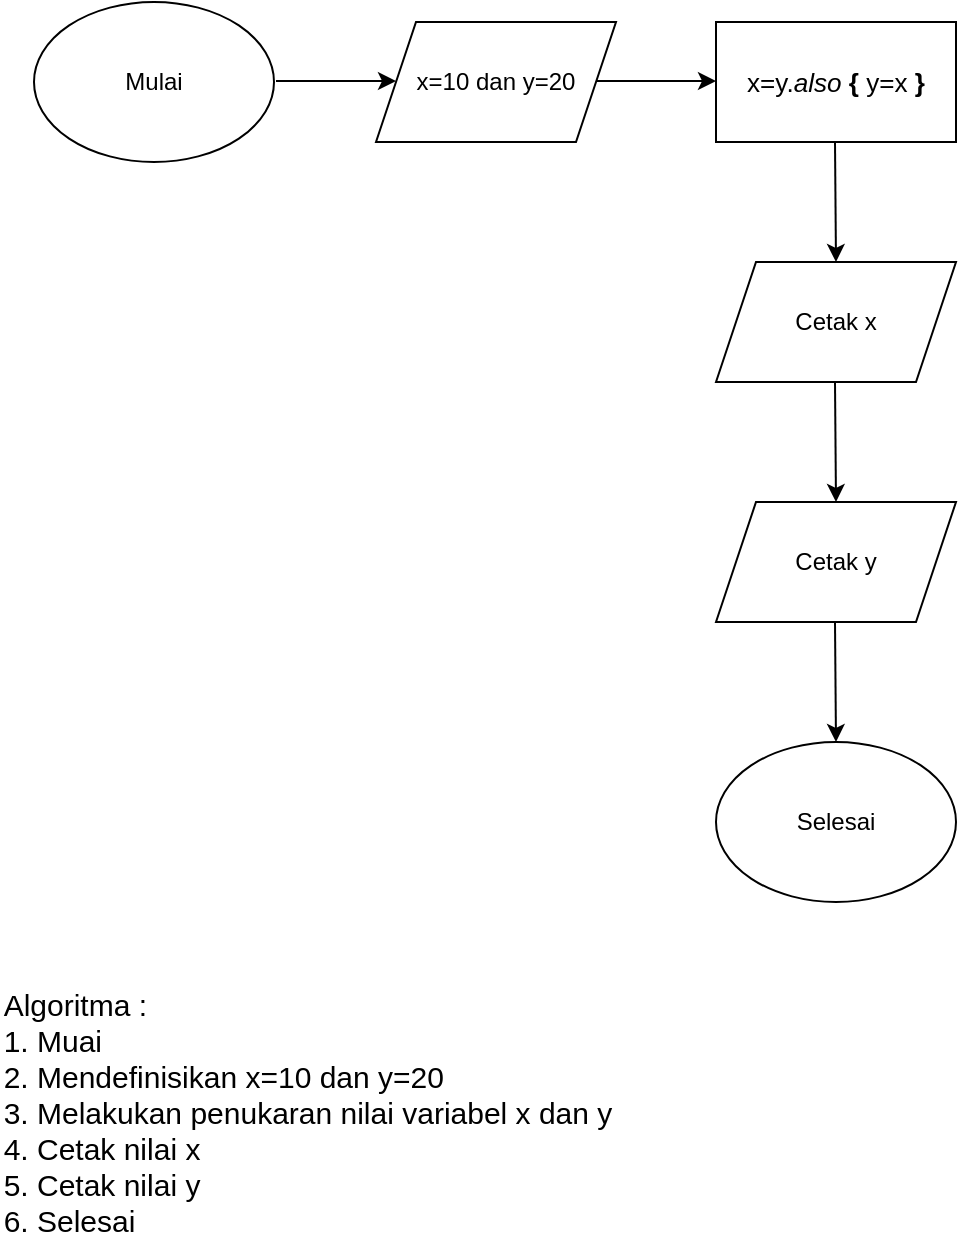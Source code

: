 <mxfile version="13.5.7" type="device"><diagram id="C5RBs43oDa-KdzZeNtuy" name="Page-1"><mxGraphModel dx="852" dy="494" grid="1" gridSize="10" guides="1" tooltips="1" connect="1" arrows="1" fold="1" page="1" pageScale="1" pageWidth="827" pageHeight="1169" math="0" shadow="0"><root><mxCell id="WIyWlLk6GJQsqaUBKTNV-0"/><mxCell id="WIyWlLk6GJQsqaUBKTNV-1" parent="WIyWlLk6GJQsqaUBKTNV-0"/><mxCell id="lbqN5__ZkxWVVRepHb6k-0" value="Mulai" style="ellipse;whiteSpace=wrap;html=1;" parent="WIyWlLk6GJQsqaUBKTNV-1" vertex="1"><mxGeometry x="59" y="20" width="120" height="80" as="geometry"/></mxCell><mxCell id="lbqN5__ZkxWVVRepHb6k-1" value="" style="endArrow=classic;html=1;" parent="WIyWlLk6GJQsqaUBKTNV-1" edge="1"><mxGeometry width="50" height="50" relative="1" as="geometry"><mxPoint x="180" y="59.5" as="sourcePoint"/><mxPoint x="240" y="59.5" as="targetPoint"/></mxGeometry></mxCell><mxCell id="lbqN5__ZkxWVVRepHb6k-3" value="" style="endArrow=classic;html=1;" parent="WIyWlLk6GJQsqaUBKTNV-1" edge="1"><mxGeometry width="50" height="50" relative="1" as="geometry"><mxPoint x="340" y="59.5" as="sourcePoint"/><mxPoint x="400" y="59.5" as="targetPoint"/></mxGeometry></mxCell><mxCell id="lbqN5__ZkxWVVRepHb6k-4" value="&lt;pre style=&quot;font-size: 9.8pt&quot;&gt;&lt;span style=&quot;background-color: rgb(255 , 255 , 255)&quot;&gt;&lt;font face=&quot;Helvetica&quot;&gt;x=y.&lt;span style=&quot;font-style: italic&quot;&gt;also &lt;/span&gt;&lt;span style=&quot;font-weight: bold&quot;&gt;{ &lt;/span&gt;y=x &lt;span style=&quot;font-weight: bold&quot;&gt;}&lt;/span&gt;&lt;/font&gt;&lt;/span&gt;&lt;/pre&gt;" style="rounded=0;whiteSpace=wrap;html=1;" parent="WIyWlLk6GJQsqaUBKTNV-1" vertex="1"><mxGeometry x="400" y="30" width="120" height="60" as="geometry"/></mxCell><mxCell id="lbqN5__ZkxWVVRepHb6k-6" value="" style="endArrow=classic;html=1;" parent="WIyWlLk6GJQsqaUBKTNV-1" edge="1"><mxGeometry width="50" height="50" relative="1" as="geometry"><mxPoint x="459.5" y="90" as="sourcePoint"/><mxPoint x="460" y="150" as="targetPoint"/></mxGeometry></mxCell><mxCell id="lbqN5__ZkxWVVRepHb6k-7" value="Cetak x" style="shape=parallelogram;perimeter=parallelogramPerimeter;whiteSpace=wrap;html=1;fixedSize=1;" parent="WIyWlLk6GJQsqaUBKTNV-1" vertex="1"><mxGeometry x="400" y="150" width="120" height="60" as="geometry"/></mxCell><mxCell id="lbqN5__ZkxWVVRepHb6k-8" value="" style="endArrow=classic;html=1;" parent="WIyWlLk6GJQsqaUBKTNV-1" edge="1"><mxGeometry width="50" height="50" relative="1" as="geometry"><mxPoint x="459.5" y="210" as="sourcePoint"/><mxPoint x="460" y="270" as="targetPoint"/></mxGeometry></mxCell><mxCell id="lbqN5__ZkxWVVRepHb6k-9" value="Cetak y" style="shape=parallelogram;perimeter=parallelogramPerimeter;whiteSpace=wrap;html=1;fixedSize=1;" parent="WIyWlLk6GJQsqaUBKTNV-1" vertex="1"><mxGeometry x="400" y="270" width="120" height="60" as="geometry"/></mxCell><mxCell id="lbqN5__ZkxWVVRepHb6k-10" value="" style="endArrow=classic;html=1;" parent="WIyWlLk6GJQsqaUBKTNV-1" edge="1"><mxGeometry width="50" height="50" relative="1" as="geometry"><mxPoint x="459.5" y="330" as="sourcePoint"/><mxPoint x="460" y="390" as="targetPoint"/></mxGeometry></mxCell><mxCell id="lbqN5__ZkxWVVRepHb6k-11" value="Selesai" style="ellipse;whiteSpace=wrap;html=1;" parent="WIyWlLk6GJQsqaUBKTNV-1" vertex="1"><mxGeometry x="400" y="390" width="120" height="80" as="geometry"/></mxCell><mxCell id="lbqN5__ZkxWVVRepHb6k-13" value="&lt;div style=&quot;text-align: justify ; font-size: 15px&quot;&gt;&lt;font style=&quot;font-size: 15px&quot;&gt;Algoritma :&lt;/font&gt;&lt;/div&gt;&lt;div style=&quot;text-align: justify ; font-size: 15px&quot;&gt;&lt;span&gt;&lt;font style=&quot;font-size: 15px&quot;&gt;1. Muai&lt;/font&gt;&lt;/span&gt;&lt;/div&gt;&lt;div style=&quot;text-align: justify ; font-size: 15px&quot;&gt;&lt;span&gt;&lt;font style=&quot;font-size: 15px&quot;&gt;2. Mendefinisikan x=10 dan y=20&lt;/font&gt;&lt;/span&gt;&lt;/div&gt;&lt;div style=&quot;text-align: justify ; font-size: 15px&quot;&gt;&lt;span&gt;&lt;font style=&quot;font-size: 15px&quot;&gt;3. Melakukan penukaran nilai variabel x dan y&lt;/font&gt;&lt;/span&gt;&lt;/div&gt;&lt;div style=&quot;text-align: justify ; font-size: 15px&quot;&gt;&lt;span&gt;&lt;font style=&quot;font-size: 15px&quot;&gt;4. Cetak nilai x&lt;/font&gt;&lt;/span&gt;&lt;/div&gt;&lt;div style=&quot;text-align: justify ; font-size: 15px&quot;&gt;&lt;span&gt;&lt;font style=&quot;font-size: 15px&quot;&gt;5. Cetak nilai y&lt;/font&gt;&lt;/span&gt;&lt;/div&gt;&lt;div style=&quot;text-align: justify ; font-size: 15px&quot;&gt;&lt;font style=&quot;font-size: 15px&quot;&gt;6. Selesai&lt;/font&gt;&lt;/div&gt;" style="text;html=1;strokeColor=none;fillColor=none;align=center;verticalAlign=middle;whiteSpace=wrap;rounded=0;" parent="WIyWlLk6GJQsqaUBKTNV-1" vertex="1"><mxGeometry x="42" y="510" width="308" height="130" as="geometry"/></mxCell><mxCell id="Xuvt3IcbgxItqHBDSRAt-0" value="&lt;span&gt;x=10 dan y=20&lt;/span&gt;" style="shape=parallelogram;perimeter=parallelogramPerimeter;whiteSpace=wrap;html=1;fixedSize=1;" vertex="1" parent="WIyWlLk6GJQsqaUBKTNV-1"><mxGeometry x="230" y="30" width="120" height="60" as="geometry"/></mxCell></root></mxGraphModel></diagram></mxfile>
